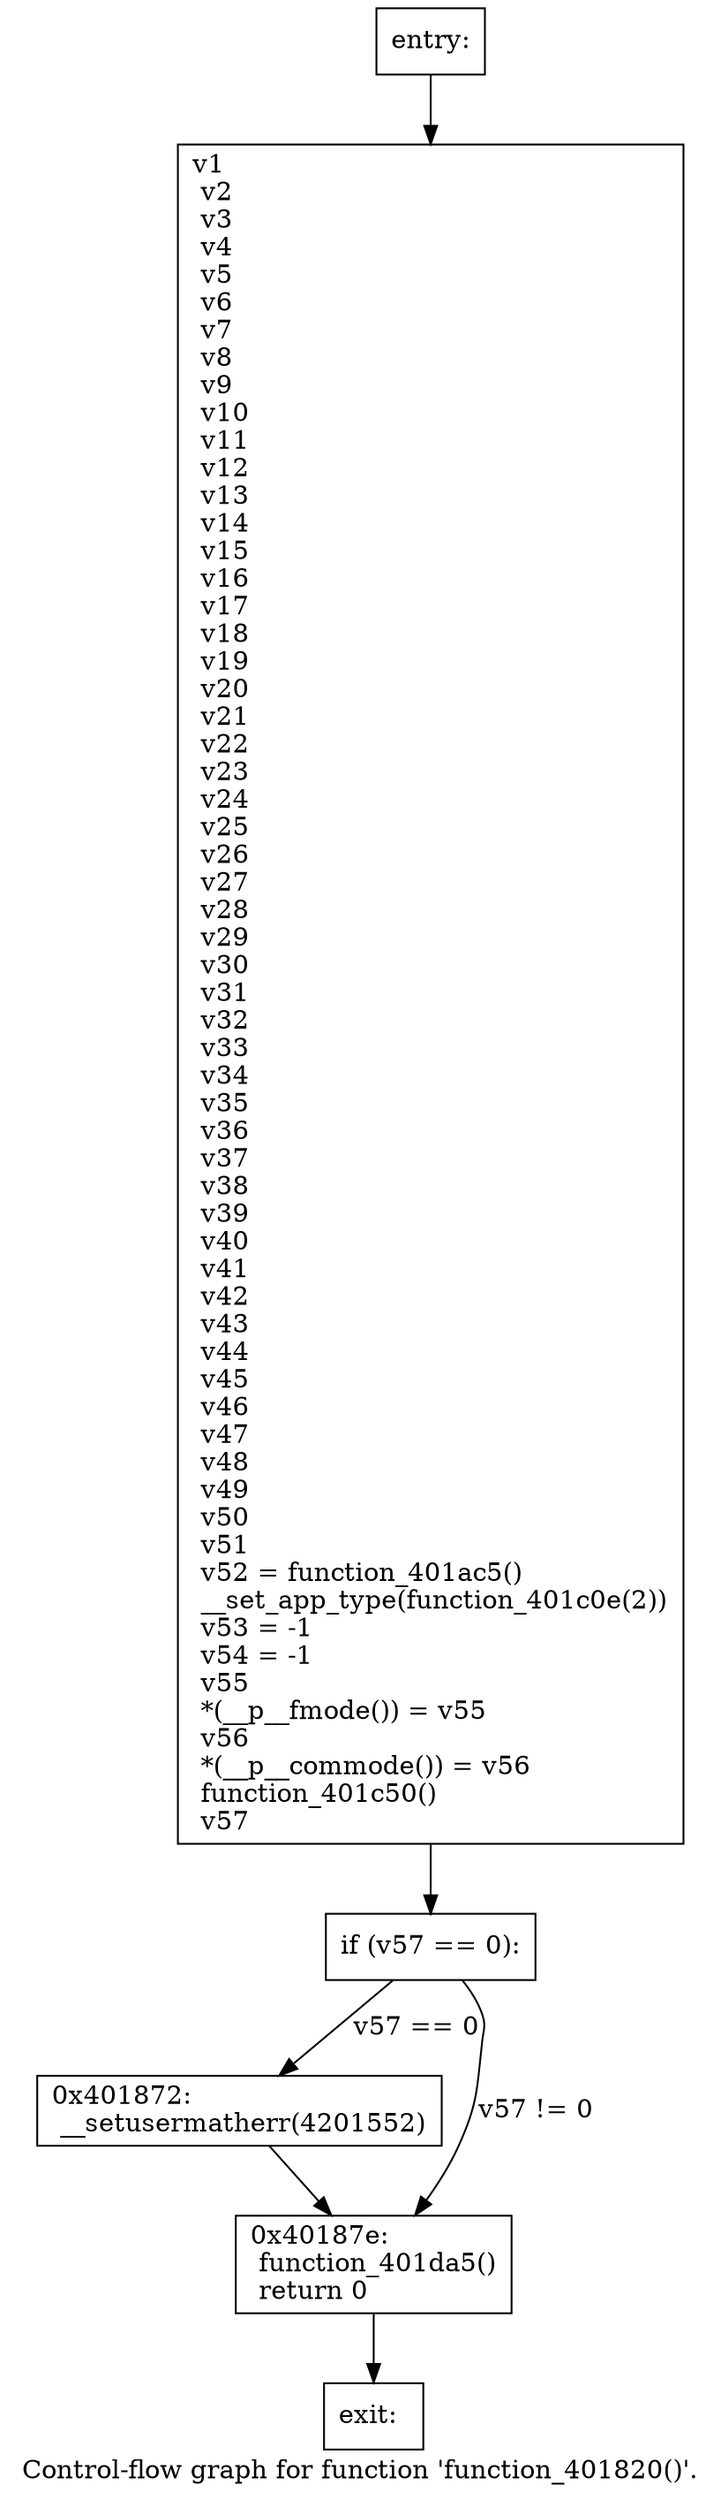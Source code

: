 digraph "Control-flow graph for function 'function_401820()'." {
  label="Control-flow graph for function 'function_401820()'.";
  node [shape=record];

  Node000001DDBF3A3BC0 [label="{entry:\l}"];
  Node000001DDBF3A3BC0 -> Node000001DDBF2E2E10;
  Node000001DDBF2E2E10 [label="{  v1\l  v2\l  v3\l  v4\l  v5\l  v6\l  v7\l  v8\l  v9\l  v10\l  v11\l  v12\l  v13\l  v14\l  v15\l  v16\l  v17\l  v18\l  v19\l  v20\l  v21\l  v22\l  v23\l  v24\l  v25\l  v26\l  v27\l  v28\l  v29\l  v30\l  v31\l  v32\l  v33\l  v34\l  v35\l  v36\l  v37\l  v38\l  v39\l  v40\l  v41\l  v42\l  v43\l  v44\l  v45\l  v46\l  v47\l  v48\l  v49\l  v50\l  v51\l  v52 = function_401ac5()\l  __set_app_type(function_401c0e(2))\l  v53 = -1\l  v54 = -1\l  v55\l  *(__p__fmode()) = v55\l  v56\l  *(__p__commode()) = v56\l  function_401c50()\l  v57\l}"];
  Node000001DDBF2E2E10 -> Node000001DDBF2F8C90;
  Node000001DDBF2F8C90 [label="{  if (v57 == 0):\l}"];
  Node000001DDBF2F8C90 -> Node000001DDBEC16950 [label="v57 == 0"];
  Node000001DDBF2F8C90 -> Node000001DDBF2F83D0 [label="v57 != 0"];
  Node000001DDBEC16950 [label="{0x401872:\l  __setusermatherr(4201552)\l}"];
  Node000001DDBEC16950 -> Node000001DDBF2F83D0;
  Node000001DDBF2F83D0 [label="{0x40187e:\l  function_401da5()\l  return 0\l}"];
  Node000001DDBF2F83D0 -> Node000001DDBF2E64C0;
  Node000001DDBF2E64C0 [label="{exit:\l}"];

}
